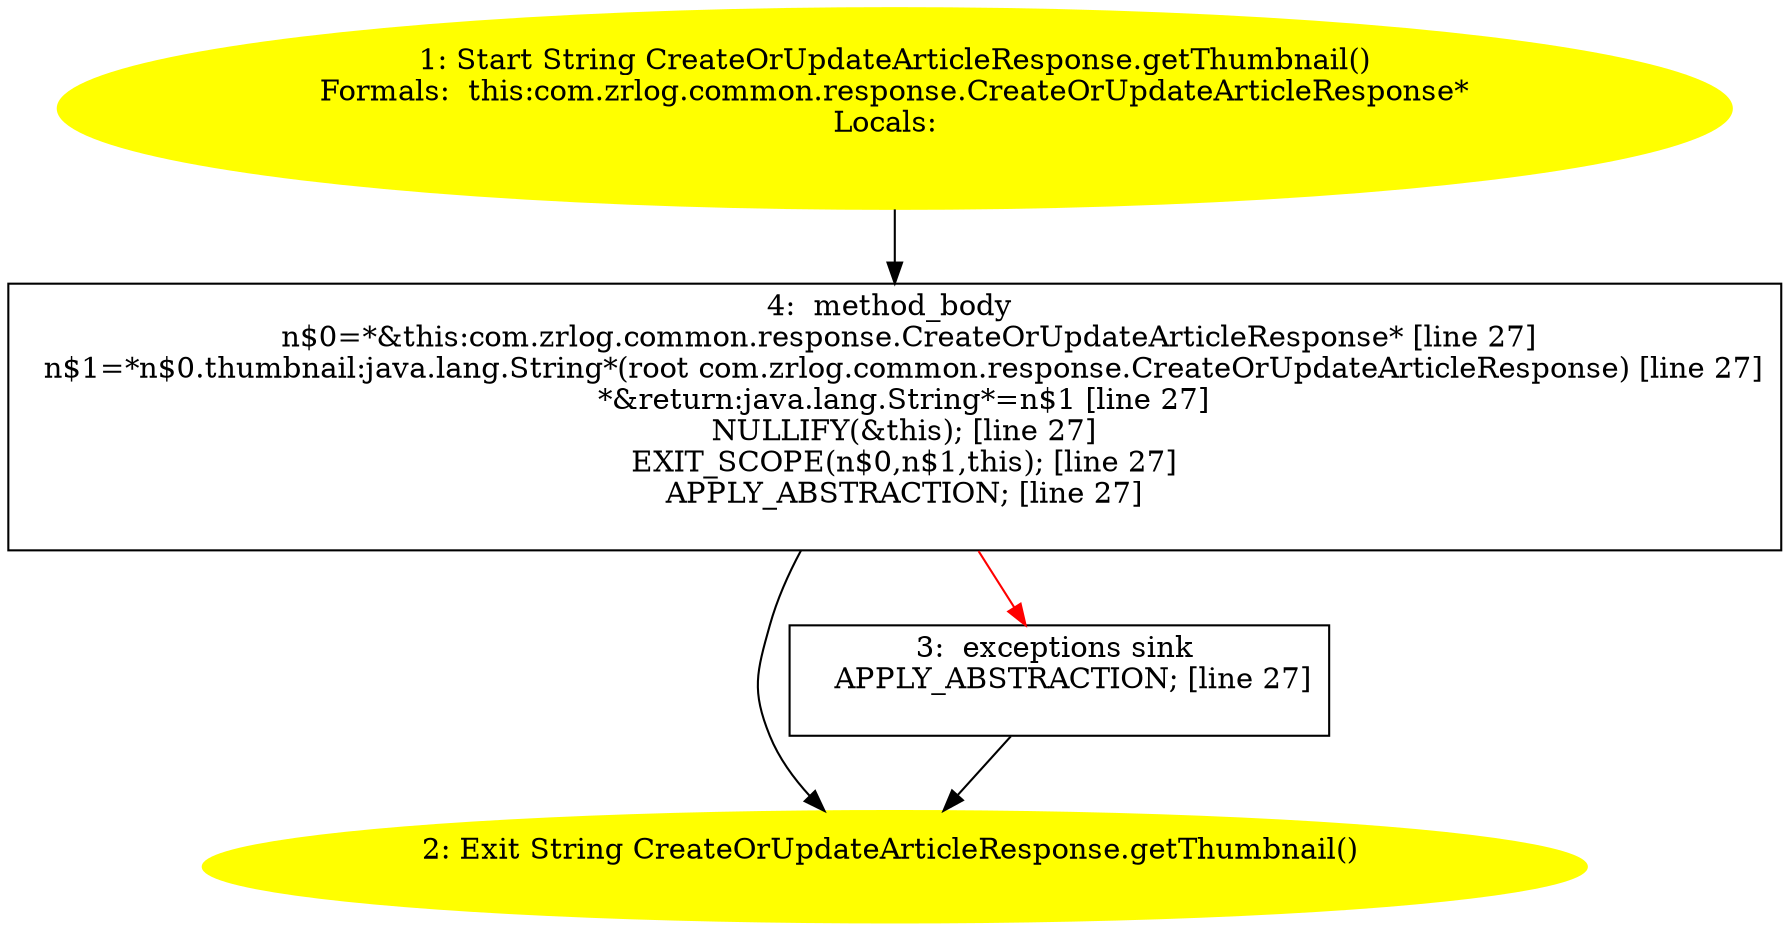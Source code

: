 /* @generated */
digraph cfg {
"com.zrlog.common.response.CreateOrUpdateArticleResponse.getThumbnail():java.lang.String.cd72f8f2f4cdcf27ef4405afa5f1e7f5_1" [label="1: Start String CreateOrUpdateArticleResponse.getThumbnail()\nFormals:  this:com.zrlog.common.response.CreateOrUpdateArticleResponse*\nLocals:  \n  " color=yellow style=filled]
	

	 "com.zrlog.common.response.CreateOrUpdateArticleResponse.getThumbnail():java.lang.String.cd72f8f2f4cdcf27ef4405afa5f1e7f5_1" -> "com.zrlog.common.response.CreateOrUpdateArticleResponse.getThumbnail():java.lang.String.cd72f8f2f4cdcf27ef4405afa5f1e7f5_4" ;
"com.zrlog.common.response.CreateOrUpdateArticleResponse.getThumbnail():java.lang.String.cd72f8f2f4cdcf27ef4405afa5f1e7f5_2" [label="2: Exit String CreateOrUpdateArticleResponse.getThumbnail() \n  " color=yellow style=filled]
	

"com.zrlog.common.response.CreateOrUpdateArticleResponse.getThumbnail():java.lang.String.cd72f8f2f4cdcf27ef4405afa5f1e7f5_3" [label="3:  exceptions sink \n   APPLY_ABSTRACTION; [line 27]\n " shape="box"]
	

	 "com.zrlog.common.response.CreateOrUpdateArticleResponse.getThumbnail():java.lang.String.cd72f8f2f4cdcf27ef4405afa5f1e7f5_3" -> "com.zrlog.common.response.CreateOrUpdateArticleResponse.getThumbnail():java.lang.String.cd72f8f2f4cdcf27ef4405afa5f1e7f5_2" ;
"com.zrlog.common.response.CreateOrUpdateArticleResponse.getThumbnail():java.lang.String.cd72f8f2f4cdcf27ef4405afa5f1e7f5_4" [label="4:  method_body \n   n$0=*&this:com.zrlog.common.response.CreateOrUpdateArticleResponse* [line 27]\n  n$1=*n$0.thumbnail:java.lang.String*(root com.zrlog.common.response.CreateOrUpdateArticleResponse) [line 27]\n  *&return:java.lang.String*=n$1 [line 27]\n  NULLIFY(&this); [line 27]\n  EXIT_SCOPE(n$0,n$1,this); [line 27]\n  APPLY_ABSTRACTION; [line 27]\n " shape="box"]
	

	 "com.zrlog.common.response.CreateOrUpdateArticleResponse.getThumbnail():java.lang.String.cd72f8f2f4cdcf27ef4405afa5f1e7f5_4" -> "com.zrlog.common.response.CreateOrUpdateArticleResponse.getThumbnail():java.lang.String.cd72f8f2f4cdcf27ef4405afa5f1e7f5_2" ;
	 "com.zrlog.common.response.CreateOrUpdateArticleResponse.getThumbnail():java.lang.String.cd72f8f2f4cdcf27ef4405afa5f1e7f5_4" -> "com.zrlog.common.response.CreateOrUpdateArticleResponse.getThumbnail():java.lang.String.cd72f8f2f4cdcf27ef4405afa5f1e7f5_3" [color="red" ];
}
